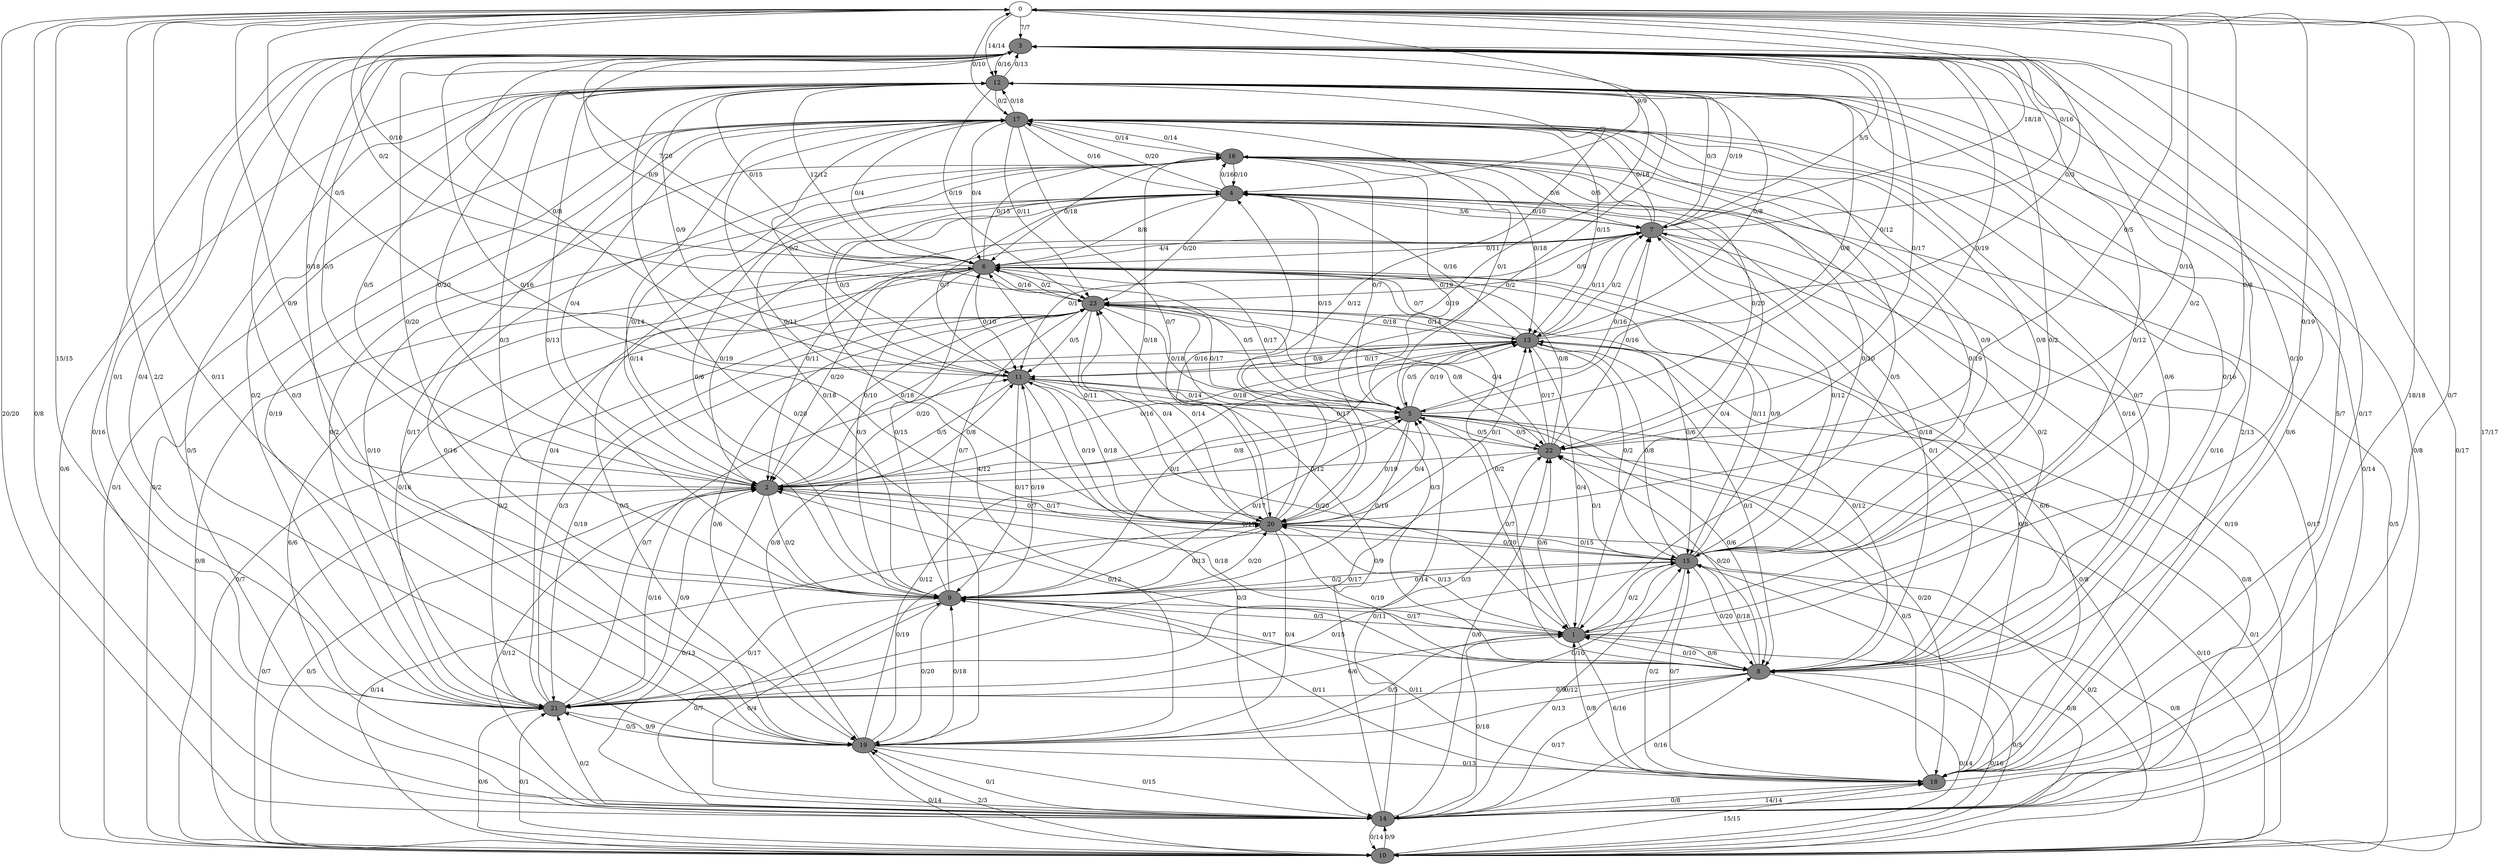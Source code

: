 digraph G {
	0[style=filled fillcolor=grey100];
	0->3[label ="7/7"] ;
	0->4[label ="9/9"] ;
	0->7[label ="18/18"] ;
	0->10[label ="17/17"] ;
	0->12[label ="14/14"] ;
	0->14[label ="20/20"] ;
	0->18[label ="18/18"] ;
	0->19[label ="2/2"] ;
	0->21[label ="15/15"] ;
	1[style=filled fillcolor=grey50];
	1->0[label ="0/19"] ;
	1->3[label ="0/12"] ;
	1->4[label ="0/4"] ;
	1->8[label ="0/6"] ;
	1->9[label ="0/3"] ;
	1->14[label ="0/18"] ;
	1->15[label ="0/2"] ;
	1->18[label ="6/16"] ;
	1->19[label ="0/5"] ;
	1->20[label ="0/13"] ;
	1->22[label ="0/6"] ;
	2[style=filled fillcolor=grey50];
	2->1[label ="0/18"] ;
	2->3[label ="0/5"] ;
	2->5[label ="0/8"] ;
	2->7[label ="0/19"] ;
	2->9[label ="0/2"] ;
	2->10[label ="0/7"] ;
	2->11[label ="0/8"] ;
	2->12[label ="0/20"] ;
	2->13[label ="0/16"] ;
	2->14[label ="0/13"] ;
	2->20[label ="0/7"] ;
	2->21[label ="0/16"] ;
	2->23[label ="0/18"] ;
	3[style=filled fillcolor=grey50];
	3->1[label ="0/2"] ;
	3->2[label ="0/18"] ;
	3->6[label ="7/20"] ;
	3->12[label ="0/16"] ;
	3->18[label ="5/7"] ;
	3->19[label ="0/3"] ;
	3->20[label ="0/16"] ;
	3->21[label ="0/1"] ;
	3->22[label ="0/19"] ;
	3->23[label ="0/9"] ;
	4[style=filled fillcolor=grey50];
	4->5[label ="0/15"] ;
	4->6[label ="8/8"] ;
	4->7[label ="0/10"] ;
	4->8[label ="0/2"] ;
	4->9[label ="0/18"] ;
	4->10[label ="0/5"] ;
	4->11[label ="0/3"] ;
	4->16[label ="0/16"] ;
	4->17[label ="0/20"] ;
	4->19[label ="4/12"] ;
	4->21[label ="0/10"] ;
	4->23[label ="0/20"] ;
	5[style=filled fillcolor=grey50];
	5->1[label ="0/7"] ;
	5->3[label ="0/12"] ;
	5->6[label ="0/17"] ;
	5->7[label ="0/16"] ;
	5->8[label ="0/6"] ;
	5->9[label ="0/19"] ;
	5->10[label ="0/1"] ;
	5->11[label ="0/18"] ;
	5->13[label ="0/19"] ;
	5->16[label ="0/19"] ;
	5->17[label ="0/1"] ;
	5->18[label ="0/20"] ;
	5->20[label ="0/19"] ;
	5->22[label ="0/5"] ;
	5->23[label ="0/17"] ;
	6[style=filled fillcolor=grey50];
	6->0[label ="0/10"] ;
	6->2[label ="0/20"] ;
	6->5[label ="0/5"] ;
	6->7[label ="0/11"] ;
	6->9[label ="0/3"] ;
	6->10[label ="0/8"] ;
	6->11[label ="0/10"] ;
	6->12[label ="0/15"] ;
	6->15[label ="0/11"] ;
	6->16[label ="0/15"] ;
	6->17[label ="0/4"] ;
	6->18[label ="0/8"] ;
	6->19[label ="0/5"] ;
	6->21[label ="0/16"] ;
	6->23[label ="0/16"] ;
	7[style=filled fillcolor=grey50];
	7->0[label ="0/16"] ;
	7->2[label ="0/11"] ;
	7->3[label ="5/5"] ;
	7->4[label ="3/6"] ;
	7->6[label ="4/4"] ;
	7->8[label ="0/1"] ;
	7->11[label ="0/1"] ;
	7->12[label ="0/3"] ;
	7->13[label ="0/11"] ;
	7->14[label ="0/17"] ;
	7->16[label ="0/5"] ;
	7->17[label ="0/18"] ;
	7->18[label ="6/6"] ;
	7->23[label ="0/9"] ;
	8[style=filled fillcolor=grey50];
	8->1[label ="0/10"] ;
	8->2[label ="0/12"] ;
	8->3[label ="0/10"] ;
	8->4[label ="0/18"] ;
	8->6[label ="0/2"] ;
	8->9[label ="0/17"] ;
	8->10[label ="0/14"] ;
	8->12[label ="0/6"] ;
	8->13[label ="0/12"] ;
	8->14[label ="0/17"] ;
	8->15[label ="0/18"] ;
	8->16[label ="0/16"] ;
	8->19[label ="0/13"] ;
	8->21[label ="0/9"] ;
	8->22[label ="0/20"] ;
	9[style=filled fillcolor=grey50];
	9->0[label ="0/9"] ;
	9->1[label ="0/17"] ;
	9->3[label ="0/20"] ;
	9->5[label ="0/17"] ;
	9->6[label ="0/15"] ;
	9->11[label ="0/19"] ;
	9->12[label ="0/13"] ;
	9->13[label ="0/1"] ;
	9->14[label ="0/7"] ;
	9->15[label ="0/14"] ;
	9->16[label ="0/6"] ;
	9->17[label ="0/14"] ;
	9->18[label ="0/11"] ;
	9->19[label ="0/20"] ;
	9->20[label ="0/20"] ;
	9->21[label ="0/17"] ;
	9->23[label ="0/7"] ;
	10[style=filled fillcolor=grey50];
	10->1[label ="0/5"] ;
	10->2[label ="0/5"] ;
	10->3[label ="0/17"] ;
	10->8[label ="0/16"] ;
	10->12[label ="0/6"] ;
	10->14[label ="0/9"] ;
	10->15[label ="0/8"] ;
	10->17[label ="0/2"] ;
	10->18[label ="15/15"] ;
	10->19[label ="2/3"] ;
	10->20[label ="0/2"] ;
	10->21[label ="0/1"] ;
	11[style=filled fillcolor=grey50];
	11->0[label ="0/5"] ;
	11->1[label ="0/20"] ;
	11->2[label ="0/5"] ;
	11->3[label ="0/8"] ;
	11->4[label ="0/7"] ;
	11->5[label ="0/14"] ;
	11->9[label ="0/17"] ;
	11->13[label ="0/17"] ;
	11->14[label ="0/3"] ;
	11->20[label ="0/18"] ;
	11->22[label ="0/17"] ;
	12[style=filled fillcolor=grey50];
	12->2[label ="0/5"] ;
	12->3[label ="0/13"] ;
	12->5[label ="0/8"] ;
	12->6[label ="12/12"] ;
	12->7[label ="0/19"] ;
	12->8[label ="0/16"] ;
	12->9[label ="0/3"] ;
	12->11[label ="0/9"] ;
	12->14[label ="0/8"] ;
	12->17[label ="0/2"] ;
	12->18[label ="2/13"] ;
	12->19[label ="0/20"] ;
	12->20[label ="0/19"] ;
	12->21[label ="0/2"] ;
	12->23[label ="0/19"] ;
	13[style=filled fillcolor=grey50];
	13->0[label ="0/3"] ;
	13->1[label ="0/4"] ;
	13->2[label ="0/20"] ;
	13->4[label ="0/16"] ;
	13->5[label ="0/5"] ;
	13->6[label ="0/7"] ;
	13->7[label ="0/2"] ;
	13->8[label ="0/1"] ;
	13->11[label ="0/8"] ;
	13->12[label ="0/8"] ;
	13->14[label ="0/8"] ;
	13->15[label ="0/2"] ;
	13->21[label ="0/19"] ;
	13->23[label ="0/14"] ;
	14[style=filled fillcolor=grey50];
	14->0[label ="0/8"] ;
	14->2[label ="0/12"] ;
	14->3[label ="0/16"] ;
	14->5[label ="0/11"] ;
	14->6[label ="6/6"] ;
	14->7[label ="0/19"] ;
	14->8[label ="0/16"] ;
	14->9[label ="0/4"] ;
	14->10[label ="0/14"] ;
	14->12[label ="0/5"] ;
	14->13[label ="0/8"] ;
	14->15[label ="0/12"] ;
	14->18[label ="14/14"] ;
	14->19[label ="0/1"] ;
	14->21[label ="0/2"] ;
	14->22[label ="0/6"] ;
	14->23[label ="0/9"] ;
	15[style=filled fillcolor=grey50];
	15->0[label ="0/8"] ;
	15->2[label ="0/17"] ;
	15->3[label ="0/2"] ;
	15->6[label ="0/9"] ;
	15->7[label ="0/12"] ;
	15->8[label ="0/20"] ;
	15->9[label ="0/2"] ;
	15->10[label ="0/8"] ;
	15->13[label ="0/8"] ;
	15->16[label ="0/19"] ;
	15->17[label ="0/8"] ;
	15->18[label ="0/2"] ;
	15->19[label ="0/10"] ;
	15->20[label ="0/20"] ;
	15->21[label ="0/15"] ;
	15->22[label ="0/1"] ;
	16[style=filled fillcolor=grey50];
	16->2[label ="0/14"] ;
	16->4[label ="0/10"] ;
	16->5[label ="0/7"] ;
	16->6[label ="0/18"] ;
	16->7[label ="0/6"] ;
	16->13[label ="0/18"] ;
	16->15[label ="0/10"] ;
	16->17[label ="0/14"] ;
	16->19[label ="0/16"] ;
	16->22[label ="0/20"] ;
	17[style=filled fillcolor=grey50];
	17->0[label ="0/10"] ;
	17->1[label ="0/5"] ;
	17->2[label ="0/4"] ;
	17->4[label ="0/16"] ;
	17->6[label ="0/4"] ;
	17->8[label ="0/7"] ;
	17->10[label ="0/1"] ;
	17->11[label ="0/2"] ;
	17->12[label ="0/18"] ;
	17->13[label ="0/15"] ;
	17->14[label ="0/14"] ;
	17->15[label ="0/9"] ;
	17->16[label ="0/14"] ;
	17->18[label ="0/16"] ;
	17->20[label ="0/7"] ;
	17->21[label ="0/19"] ;
	17->23[label ="0/11"] ;
	18[style=filled fillcolor=grey50];
	18->0[label ="0/7"] ;
	18->1[label ="0/8"] ;
	18->3[label ="0/17"] ;
	18->9[label ="0/11"] ;
	18->12[label ="0/6"] ;
	18->14[label ="0/8"] ;
	18->15[label ="0/7"] ;
	18->22[label ="0/5"] ;
	19[style=filled fillcolor=grey50];
	19->0[label ="0/11"] ;
	19->5[label ="0/12"] ;
	19->9[label ="0/18"] ;
	19->10[label ="0/14"] ;
	19->13[label ="0/8"] ;
	19->14[label ="0/15"] ;
	19->17[label ="0/17"] ;
	19->18[label ="0/13"] ;
	19->20[label ="0/19"] ;
	19->21[label ="0/5"] ;
	20[style=filled fillcolor=grey50];
	20->0[label ="0/10"] ;
	20->2[label ="0/17"] ;
	20->3[label ="0/2"] ;
	20->4[label ="0/16"] ;
	20->5[label ="0/4"] ;
	20->6[label ="0/11"] ;
	20->8[label ="0/19"] ;
	20->9[label ="0/13"] ;
	20->10[label ="0/14"] ;
	20->11[label ="0/19"] ;
	20->12[label ="0/12"] ;
	20->13[label ="0/1"] ;
	20->15[label ="0/15"] ;
	20->16[label ="0/18"] ;
	20->17[label ="0/11"] ;
	20->19[label ="0/4"] ;
	20->23[label ="0/14"] ;
	21[style=filled fillcolor=grey50];
	21->1[label ="6/6"] ;
	21->2[label ="0/9"] ;
	21->3[label ="0/4"] ;
	21->4[label ="0/4"] ;
	21->10[label ="0/6"] ;
	21->11[label ="0/7"] ;
	21->16[label ="0/2"] ;
	21->19[label ="9/9"] ;
	21->22[label ="0/3"] ;
	21->23[label ="0/3"] ;
	22[style=filled fillcolor=grey50];
	22->0[label ="0/5"] ;
	22->2[label ="0/12"] ;
	22->3[label ="0/17"] ;
	22->5[label ="0/5"] ;
	22->6[label ="0/8"] ;
	22->7[label ="0/16"] ;
	22->10[label ="0/10"] ;
	22->13[label ="0/17"] ;
	22->21[label ="0/17"] ;
	22->23[label ="0/4"] ;
	23[style=filled fillcolor=grey50];
	23->0[label ="0/2"] ;
	23->2[label ="0/10"] ;
	23->5[label ="0/18"] ;
	23->6[label ="0/2"] ;
	23->8[label ="0/3"] ;
	23->10[label ="0/7"] ;
	23->11[label ="0/5"] ;
	23->13[label ="0/18"] ;
	23->15[label ="0/6"] ;
	23->19[label ="0/6"] ;
	23->20[label ="0/4"] ;
	23->21[label ="0/2"] ;
	23->22[label ="0/8"] ;
}

